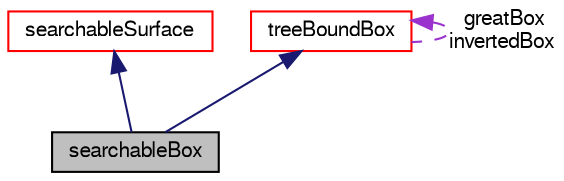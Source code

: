 digraph "searchableBox"
{
  bgcolor="transparent";
  edge [fontname="FreeSans",fontsize="10",labelfontname="FreeSans",labelfontsize="10"];
  node [fontname="FreeSans",fontsize="10",shape=record];
  Node6 [label="searchableBox",height=0.2,width=0.4,color="black", fillcolor="grey75", style="filled", fontcolor="black"];
  Node7 -> Node6 [dir="back",color="midnightblue",fontsize="10",style="solid",fontname="FreeSans"];
  Node7 [label="searchableSurface",height=0.2,width=0.4,color="red",URL="$a25234.html",tooltip="Base class of (analytical or triangulated) surface. Encapsulates all the search routines. WIP. "];
  Node15 -> Node6 [dir="back",color="midnightblue",fontsize="10",style="solid",fontname="FreeSans"];
  Node15 [label="treeBoundBox",height=0.2,width=0.4,color="red",URL="$a27618.html",tooltip="Standard boundBox + extra functionality for use in octree. "];
  Node15 -> Node15 [dir="back",color="darkorchid3",fontsize="10",style="dashed",label=" greatBox\ninvertedBox" ,fontname="FreeSans"];
}
